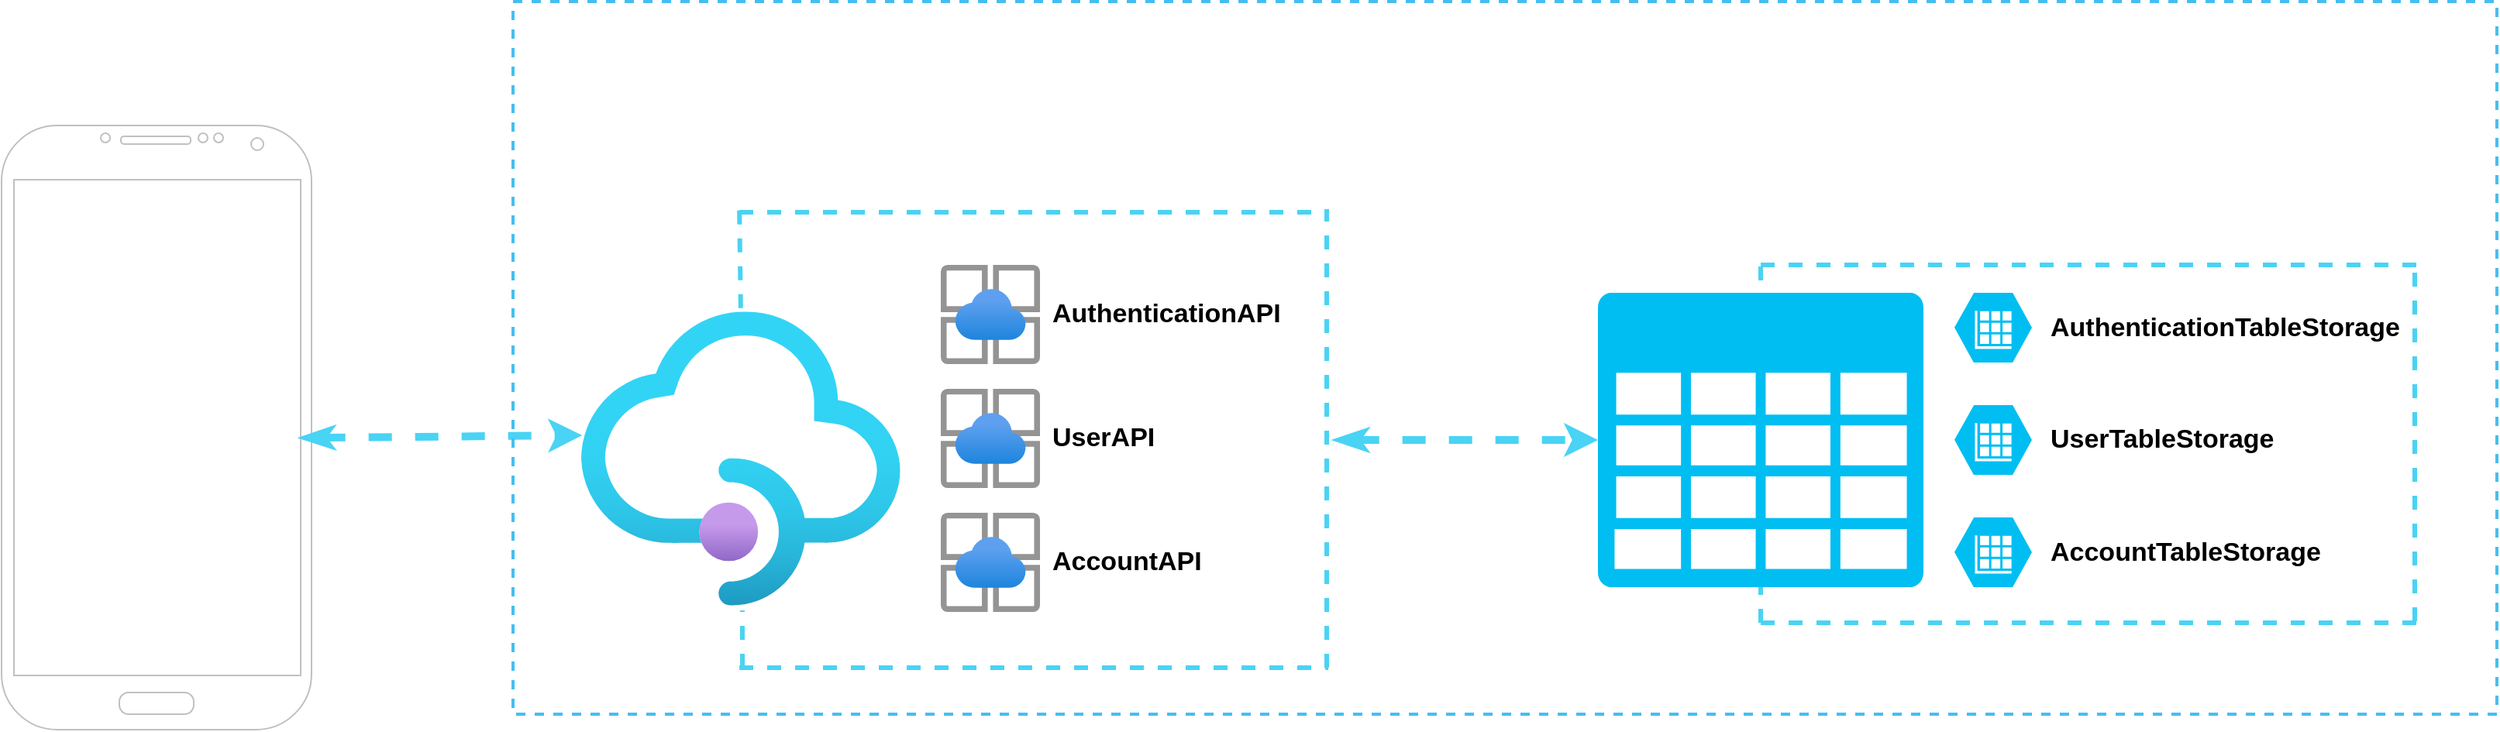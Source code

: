 <mxfile>
    <diagram id="yFso63pQ9dl__UIvBj5B" name="Página-1">
        <mxGraphModel dx="1063" dy="950" grid="1" gridSize="10" guides="1" tooltips="1" connect="1" arrows="1" fold="1" page="1" pageScale="1" pageWidth="827" pageHeight="1169" math="0" shadow="0">
            <root>
                <mxCell id="0"/>
                <mxCell id="1" parent="0"/>
                <mxCell id="2" value="" style="verticalLabelPosition=bottom;verticalAlign=top;html=1;shadow=0;dashed=0;strokeWidth=1;shape=mxgraph.android.phone2;strokeColor=#c0c0c0;" vertex="1" parent="1">
                    <mxGeometry x="40" y="160" width="200" height="390" as="geometry"/>
                </mxCell>
                <mxCell id="22" value="" style="endArrow=classic;dashed=1;html=1;fontSize=17;strokeWidth=5;startArrow=classicThin;startFill=1;endFill=1;strokeColor=#49d3f4;entryX=0.003;entryY=0.421;entryDx=0;entryDy=0;entryPerimeter=0;exitX=0.965;exitY=0.517;exitDx=0;exitDy=0;exitPerimeter=0;" edge="1" parent="1" source="2" target="3">
                    <mxGeometry width="50" height="50" relative="1" as="geometry">
                        <mxPoint x="250" y="360" as="sourcePoint"/>
                        <mxPoint x="380" y="360" as="targetPoint"/>
                    </mxGeometry>
                </mxCell>
                <mxCell id="30" value="" style="group" vertex="1" connectable="0" parent="1">
                    <mxGeometry x="414" y="210" width="482" height="300" as="geometry"/>
                </mxCell>
                <mxCell id="13" value="" style="group" vertex="1" connectable="0" parent="30">
                    <mxGeometry x="232" y="40" width="240" height="224" as="geometry"/>
                </mxCell>
                <mxCell id="10" value="" style="group" vertex="1" connectable="0" parent="13">
                    <mxGeometry y="160" width="190" height="64" as="geometry"/>
                </mxCell>
                <mxCell id="8" value="" style="aspect=fixed;html=1;points=[];align=center;image;fontSize=12;image=img/lib/azure2/app_services/App_Service_Environments.svg;" vertex="1" parent="10">
                    <mxGeometry width="64" height="64" as="geometry"/>
                </mxCell>
                <mxCell id="9" value="AccountAPI" style="text;html=1;align=left;verticalAlign=middle;resizable=0;points=[];autosize=1;strokeColor=none;fillColor=none;fontSize=17;fontStyle=1" vertex="1" parent="10">
                    <mxGeometry x="70" y="17" width="120" height="30" as="geometry"/>
                </mxCell>
                <mxCell id="11" value="" style="group" vertex="1" connectable="0" parent="13">
                    <mxGeometry y="80" width="160" height="64" as="geometry"/>
                </mxCell>
                <mxCell id="5" value="" style="aspect=fixed;html=1;points=[];align=center;image;fontSize=12;image=img/lib/azure2/app_services/App_Service_Environments.svg;" vertex="1" parent="11">
                    <mxGeometry width="64" height="64" as="geometry"/>
                </mxCell>
                <mxCell id="7" value="UserAPI" style="text;html=1;align=left;verticalAlign=middle;resizable=0;points=[];autosize=1;strokeColor=none;fillColor=none;fontSize=17;fontStyle=1" vertex="1" parent="11">
                    <mxGeometry x="70" y="17" width="90" height="30" as="geometry"/>
                </mxCell>
                <mxCell id="12" value="" style="group" vertex="1" connectable="0" parent="13">
                    <mxGeometry width="240" height="64" as="geometry"/>
                </mxCell>
                <mxCell id="4" value="" style="aspect=fixed;html=1;points=[];align=center;image;fontSize=12;image=img/lib/azure2/app_services/App_Service_Environments.svg;" vertex="1" parent="12">
                    <mxGeometry width="64" height="64" as="geometry"/>
                </mxCell>
                <mxCell id="6" value="AuthenticationAPI" style="text;html=1;align=left;verticalAlign=middle;resizable=0;points=[];autosize=1;strokeColor=none;fillColor=none;fontSize=17;fontStyle=1" vertex="1" parent="12">
                    <mxGeometry x="70" y="17" width="170" height="30" as="geometry"/>
                </mxCell>
                <mxCell id="29" value="" style="group" vertex="1" connectable="0" parent="30">
                    <mxGeometry width="482" height="300" as="geometry"/>
                </mxCell>
                <mxCell id="3" value="" style="aspect=fixed;html=1;points=[];align=center;image;fontSize=12;image=img/lib/azure2/app_services/API_Management_Services.svg;" vertex="1" parent="29">
                    <mxGeometry y="70" width="205.83" height="190" as="geometry"/>
                </mxCell>
                <mxCell id="24" value="" style="endArrow=none;dashed=1;html=1;strokeColor=#49d3f4;strokeWidth=3;fontSize=17;exitX=0.5;exitY=-0.011;exitDx=0;exitDy=0;exitPerimeter=0;" edge="1" parent="29" source="3">
                    <mxGeometry width="50" height="50" relative="1" as="geometry">
                        <mxPoint x="92" y="60" as="sourcePoint"/>
                        <mxPoint x="102" as="targetPoint"/>
                    </mxGeometry>
                </mxCell>
                <mxCell id="25" value="" style="endArrow=none;dashed=1;html=1;strokeColor=#49d3f4;strokeWidth=3;fontSize=17;entryX=0.505;entryY=1.016;entryDx=0;entryDy=0;entryPerimeter=0;" edge="1" parent="29" target="3">
                    <mxGeometry width="50" height="50" relative="1" as="geometry">
                        <mxPoint x="104" y="300" as="sourcePoint"/>
                        <mxPoint x="97" y="10" as="targetPoint"/>
                    </mxGeometry>
                </mxCell>
                <mxCell id="26" value="" style="endArrow=none;dashed=1;html=1;strokeColor=#49d3f4;strokeWidth=3;fontSize=17;" edge="1" parent="29">
                    <mxGeometry width="50" height="50" relative="1" as="geometry">
                        <mxPoint x="102" y="300" as="sourcePoint"/>
                        <mxPoint x="482" y="300" as="targetPoint"/>
                    </mxGeometry>
                </mxCell>
                <mxCell id="27" value="" style="endArrow=none;dashed=1;html=1;strokeColor=#49d3f4;strokeWidth=3;fontSize=17;" edge="1" parent="29">
                    <mxGeometry width="50" height="50" relative="1" as="geometry">
                        <mxPoint x="102" y="6" as="sourcePoint"/>
                        <mxPoint x="482" y="6" as="targetPoint"/>
                    </mxGeometry>
                </mxCell>
                <mxCell id="28" value="" style="endArrow=none;dashed=1;html=1;strokeColor=#49d3f4;strokeWidth=3;fontSize=17;" edge="1" parent="29">
                    <mxGeometry width="50" height="50" relative="1" as="geometry">
                        <mxPoint x="481" y="300" as="sourcePoint"/>
                        <mxPoint x="481" y="4" as="targetPoint"/>
                    </mxGeometry>
                </mxCell>
                <mxCell id="36" value="" style="group" vertex="1" connectable="0" parent="1">
                    <mxGeometry x="1070" y="250" width="540" height="231" as="geometry"/>
                </mxCell>
                <mxCell id="23" value="" style="group" vertex="1" connectable="0" parent="36">
                    <mxGeometry y="18" width="540" height="190" as="geometry"/>
                </mxCell>
                <mxCell id="14" value="" style="verticalLabelPosition=bottom;html=1;verticalAlign=top;align=center;strokeColor=none;fillColor=#00BEF2;shape=mxgraph.azure.storage;pointerEvents=1;fontSize=17;" vertex="1" parent="23">
                    <mxGeometry width="210" height="190" as="geometry"/>
                </mxCell>
                <mxCell id="15" value="" style="verticalLabelPosition=bottom;html=1;verticalAlign=top;align=center;strokeColor=none;fillColor=#00BEF2;shape=mxgraph.azure.storage_table;fontSize=17;" vertex="1" parent="23">
                    <mxGeometry x="230" width="50" height="45" as="geometry"/>
                </mxCell>
                <mxCell id="17" value="AuthenticationTableStorage" style="text;html=1;align=left;verticalAlign=middle;resizable=0;points=[];autosize=1;strokeColor=none;fillColor=none;fontSize=17;fontStyle=1" vertex="1" parent="23">
                    <mxGeometry x="290" y="7.5" width="250" height="30" as="geometry"/>
                </mxCell>
                <mxCell id="18" value="" style="verticalLabelPosition=bottom;html=1;verticalAlign=top;align=center;strokeColor=none;fillColor=#00BEF2;shape=mxgraph.azure.storage_table;fontSize=17;" vertex="1" parent="23">
                    <mxGeometry x="230" y="72.5" width="50" height="45" as="geometry"/>
                </mxCell>
                <mxCell id="19" value="UserTableStorage" style="text;html=1;align=left;verticalAlign=middle;resizable=0;points=[];autosize=1;strokeColor=none;fillColor=none;fontSize=17;fontStyle=1" vertex="1" parent="23">
                    <mxGeometry x="290" y="80" width="170" height="30" as="geometry"/>
                </mxCell>
                <mxCell id="20" value="" style="verticalLabelPosition=bottom;html=1;verticalAlign=top;align=center;strokeColor=none;fillColor=#00BEF2;shape=mxgraph.azure.storage_table;fontSize=17;" vertex="1" parent="23">
                    <mxGeometry x="230" y="145" width="50" height="45" as="geometry"/>
                </mxCell>
                <mxCell id="21" value="AccountTableStorage" style="text;html=1;align=left;verticalAlign=middle;resizable=0;points=[];autosize=1;strokeColor=none;fillColor=none;fontSize=17;fontStyle=1" vertex="1" parent="23">
                    <mxGeometry x="290" y="152.5" width="200" height="30" as="geometry"/>
                </mxCell>
                <mxCell id="31" value="" style="endArrow=none;dashed=1;html=1;strokeColor=#49d3f4;strokeWidth=3;fontSize=17;entryX=0.5;entryY=0;entryDx=0;entryDy=0;entryPerimeter=0;" edge="1" parent="36" target="14">
                    <mxGeometry width="50" height="50" relative="1" as="geometry">
                        <mxPoint x="105" y="1" as="sourcePoint"/>
                        <mxPoint x="-510" y="-39" as="targetPoint"/>
                    </mxGeometry>
                </mxCell>
                <mxCell id="32" value="" style="endArrow=none;dashed=1;html=1;strokeColor=#49d3f4;strokeWidth=3;fontSize=17;entryX=0.5;entryY=1;entryDx=0;entryDy=0;entryPerimeter=0;" edge="1" parent="36" target="14">
                    <mxGeometry width="50" height="50" relative="1" as="geometry">
                        <mxPoint x="105" y="231" as="sourcePoint"/>
                        <mxPoint x="-500" y="-29" as="targetPoint"/>
                    </mxGeometry>
                </mxCell>
                <mxCell id="33" value="" style="endArrow=none;dashed=1;html=1;strokeColor=#49d3f4;strokeWidth=3;fontSize=17;" edge="1" parent="36">
                    <mxGeometry width="50" height="50" relative="1" as="geometry">
                        <mxPoint x="105" as="sourcePoint"/>
                        <mxPoint x="535" as="targetPoint"/>
                    </mxGeometry>
                </mxCell>
                <mxCell id="34" value="" style="endArrow=none;dashed=1;html=1;strokeColor=#49d3f4;strokeWidth=3;fontSize=17;" edge="1" parent="36">
                    <mxGeometry width="50" height="50" relative="1" as="geometry">
                        <mxPoint x="105" y="231" as="sourcePoint"/>
                        <mxPoint x="535" y="231" as="targetPoint"/>
                    </mxGeometry>
                </mxCell>
                <mxCell id="35" value="" style="endArrow=none;dashed=1;html=1;strokeColor=#49d3f4;strokeWidth=3;fontSize=17;" edge="1" parent="36">
                    <mxGeometry width="50" height="50" relative="1" as="geometry">
                        <mxPoint x="527" y="230" as="sourcePoint"/>
                        <mxPoint x="527" as="targetPoint"/>
                    </mxGeometry>
                </mxCell>
                <mxCell id="37" value="" style="endArrow=classic;dashed=1;html=1;fontSize=17;strokeWidth=5;startArrow=classicThin;startFill=1;endFill=1;strokeColor=#49d3f4;entryX=0;entryY=0.5;entryDx=0;entryDy=0;entryPerimeter=0;" edge="1" parent="1" target="14">
                    <mxGeometry width="50" height="50" relative="1" as="geometry">
                        <mxPoint x="900" y="363" as="sourcePoint"/>
                        <mxPoint x="1050" y="359.5" as="targetPoint"/>
                    </mxGeometry>
                </mxCell>
                <mxCell id="38" value="" style="rounded=0;whiteSpace=wrap;html=1;fontSize=17;fillColor=none;strokeWidth=2;strokeColor=#44bef2;dashed=1;" vertex="1" parent="1">
                    <mxGeometry x="370" y="80" width="1280" height="460" as="geometry"/>
                </mxCell>
            </root>
        </mxGraphModel>
    </diagram>
</mxfile>